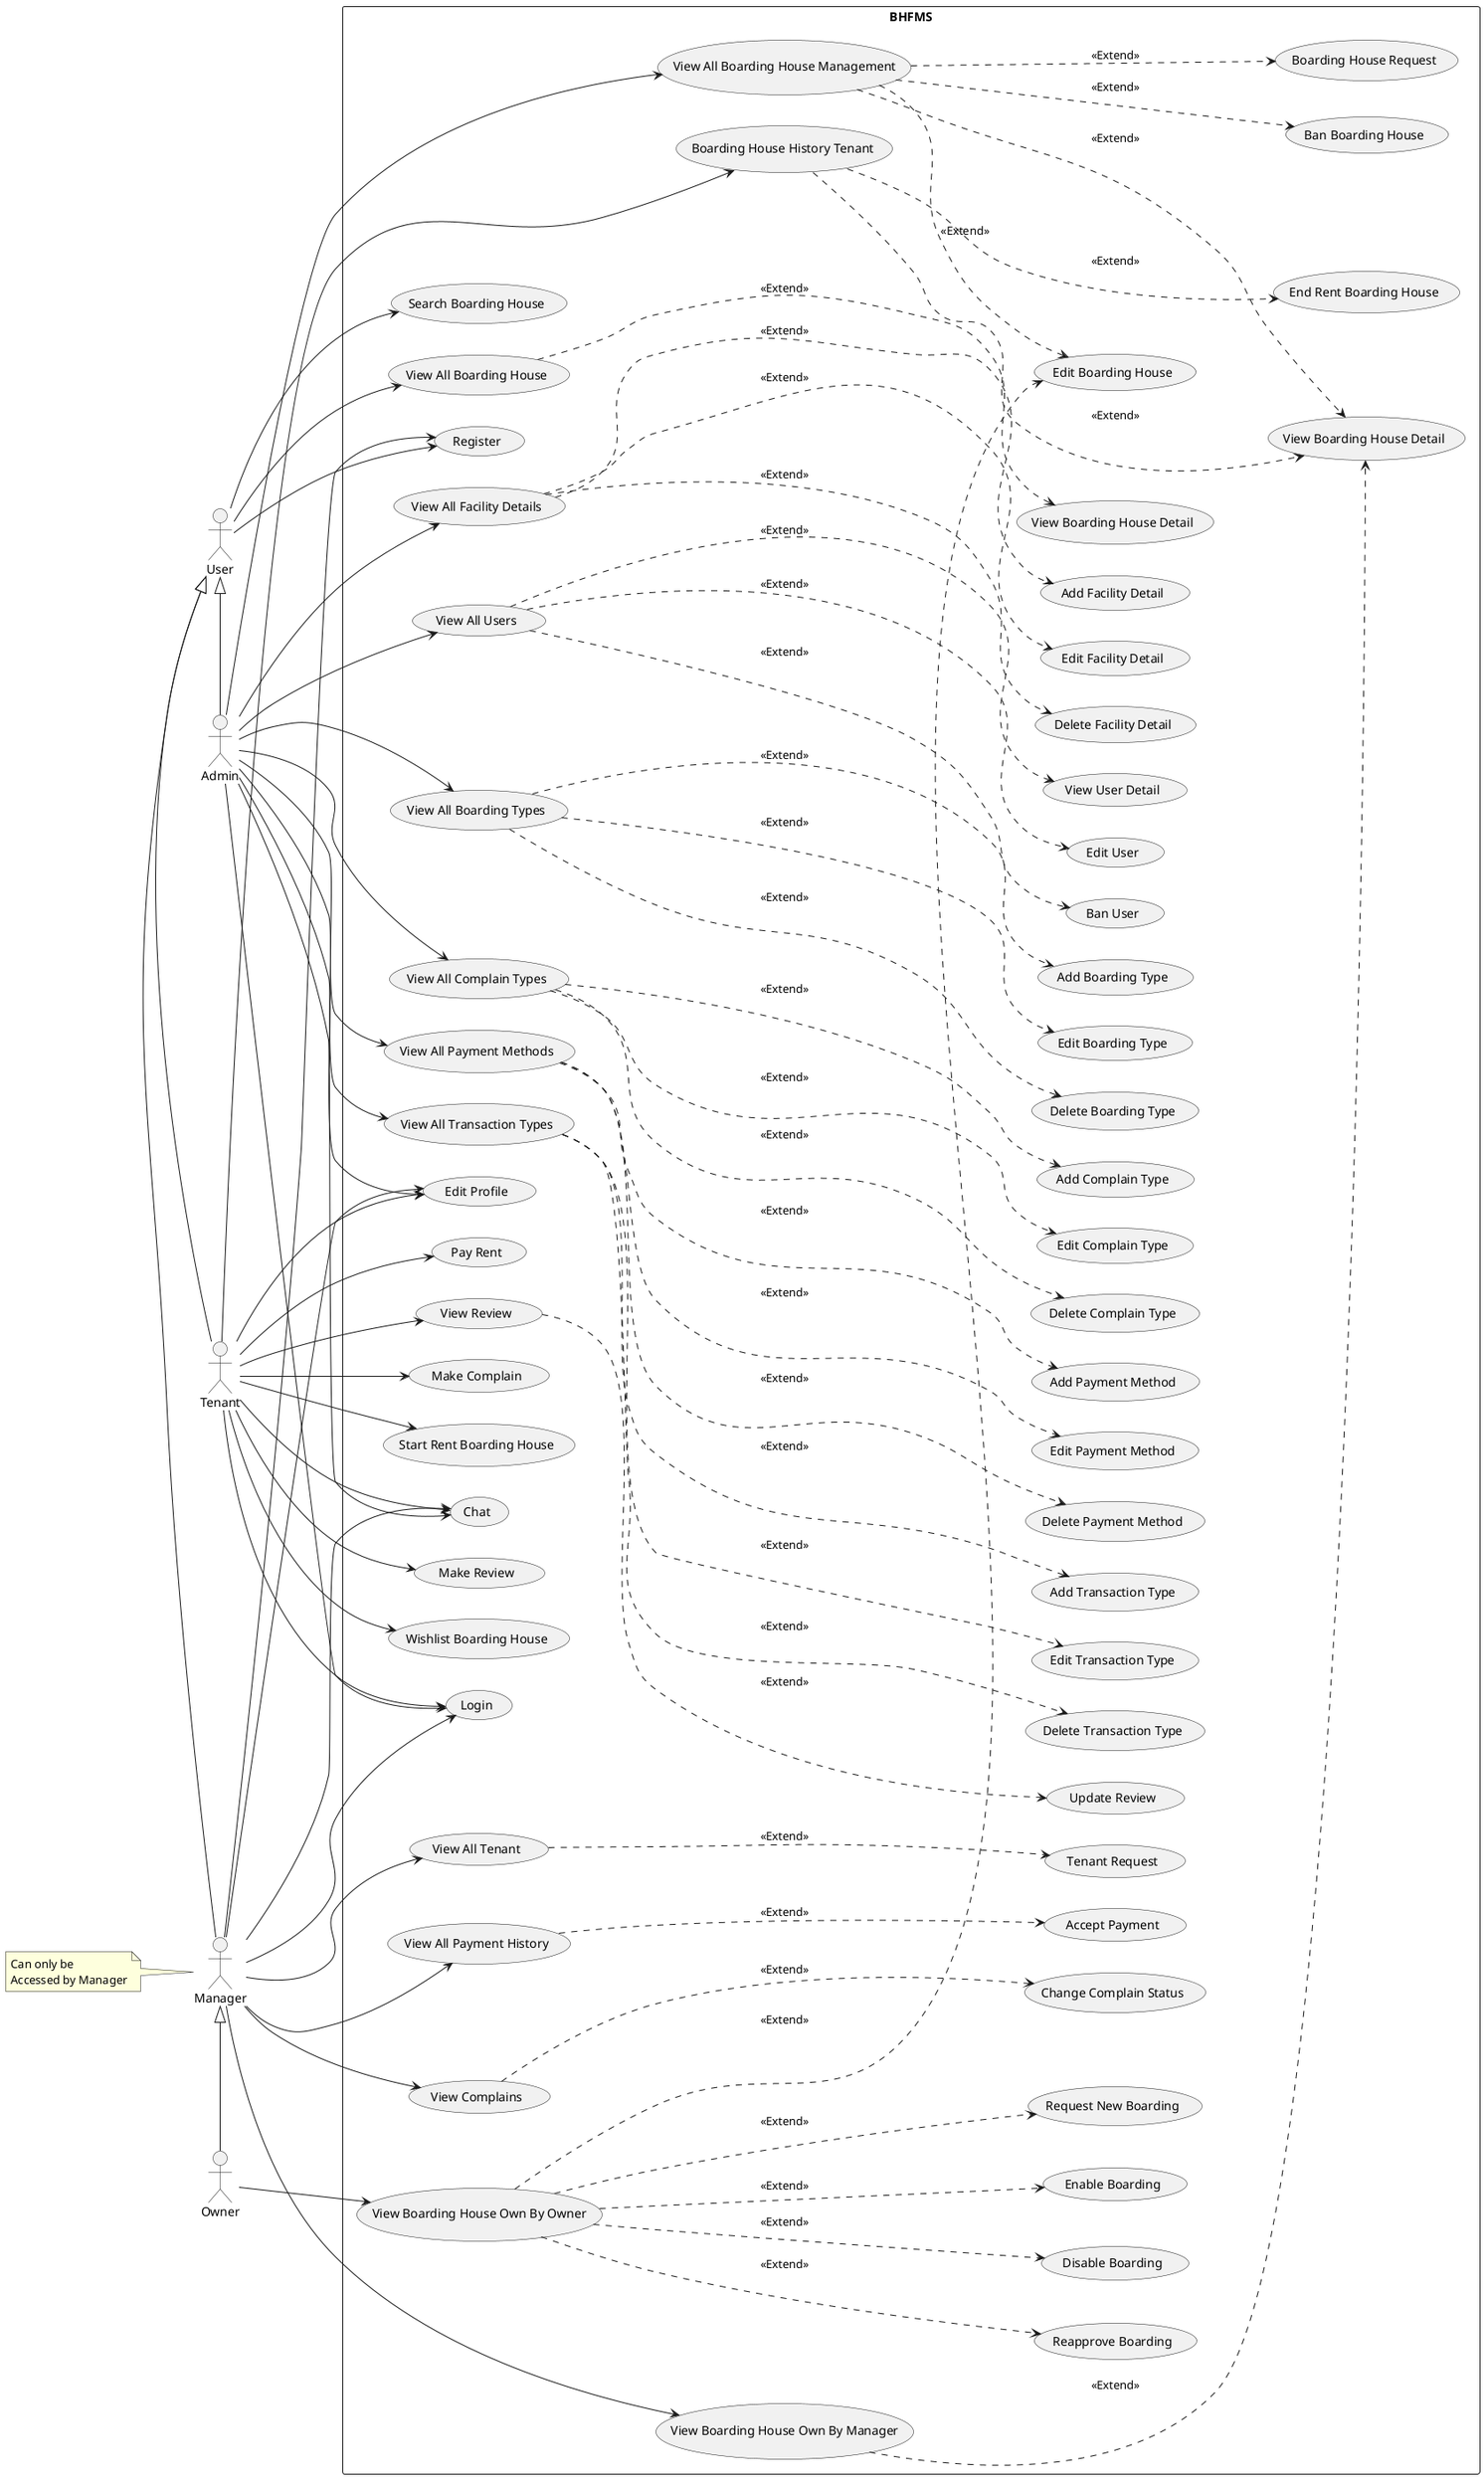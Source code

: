 @startuml
left to right direction

rectangle BHFMS {
    ' General'
    usecase (Chat) as cht
    usecase (Login) as lgn
    usecase (Register) as rgs
    usecase (Edit Profile) as edt_profile

    ' Manager'
    usecase (View Complains) as view_cmpln
    usecase (Change Complain Status) as chng_cmpln
    usecase (View All Tenant) as view_tenant
    usecase (Tenant Request) as accept_tenant
    usecase (View Boarding House Own By Manager) as view_bh_own_mng

    ' Boarding House Owner'
    usecase (Request New Boarding) as req_bh
    usecase (Reapprove Boarding) as reapv_bh
    usecase (Disable Boarding) as dis_bh
    usecase (Enable Boarding) as enb_bh
    usecase (Edit Boarding House) as edit_bh
    usecase (View Boarding House Own By Owner) as view_bh_own_own

    ' Tenant'
    usecase (Start Rent Boarding House) as rent_bh
    usecase (End Rent Boarding House) as end_rent_bh
    usecase (Wishlist Boarding House) as wish_bh
    usecase (Search Boarding House) as search_bh
    usecase (Pay Rent) as rpymnt
    usecase (Make Complain) as cmpln
    usecase (Make Review) as mk_rvw
    usecase (View Review) as vw_rvw
    usecase (Update Review) as update_rvw
    usecase (View All Boarding House) as show_bh_all
    usecase (View Boarding House Detail) as show_bh_detail
    usecase (Boarding House History Tenant) as view_bh_tenant


    ' Supervisor / Admin'
    usecase (View All Boarding House Management) as show_bh_admin
    usecase (Ban Boarding House) as del_bh_admin
    usecase (Boarding House Request) as aprv_bh_admin
    usecase (View Boarding House Detail) as view_bh

    usecase (View All Facility Details) as show_fcl_admin 
    usecase (Delete Facility Detail) as del_fcl_admin
    usecase (Edit Facility Detail) as edit_fcl_admin
    usecase (Add Facility Detail) as aprv_fcl_admin
    
    usecase (View All Users) as show_user_admin 
    usecase (Ban User) as del_user_admin
    usecase (Edit User) as edit_user_admin
    usecase (View User Detail) as view_user_admin

    usecase (View All Boarding Types) as show_btyp_admin 
    usecase (Delete Boarding Type) as del_btyp_admin
    usecase (Edit Boarding Type) as edit_btyp_admin
    usecase (Add Boarding Type) as aprv_btyp_admin

    usecase (View All Complain Types) as show_ctyp_admin 
    usecase (Delete Complain Type) as del_ctyp_admin
    usecase (Edit Complain Type) as edit_ctyp_admin
    usecase (Add Complain Type) as aprv_ctyp_admin

    usecase (View All Payment Methods) as show_pymtd_admin 
    usecase (Delete Payment Method) as del_pymtd_admin
    usecase (Edit Payment Method) as edit_pymtd_admin
    usecase (Add Payment Method) as aprv_pymtd_admin

    usecase (View All Transaction Types) as show_ttyp_admin 
    usecase (Delete Transaction Type) as del_ttyp_admin
    usecase (Edit Transaction Type) as edit_ttyp_admin
    usecase (Add Transaction Type) as aprv_ttyp_admin
    
    usecase (View All Payment History) as view_payment
    usecase (Accept Payment) as accpt_payment
}

actor :Owner: as own
actor :User: as user
actor :Tenant: as tenant
actor :Admin: as adm
actor :Manager: as mngr


adm ---> edt_profile
tenant ---> edt_profile
mngr ---> edt_profile

mngr ---> view_payment
view_payment ...> accpt_payment: <<Extend>>

user <|-right- mngr
mngr <|-right- own
user <|-right- tenant
user <|-right- adm




adm ---> lgn
tenant ---> lgn
mngr ---> lgn

adm ---> cht
tenant ---> cht
mngr ---> cht

user ---> rgs
mngr ---> rgs

adm ---> show_bh_admin
adm ---> show_fcl_admin

tenant ---> rpymnt
tenant ---> rent_bh
tenant ---> cmpln
tenant ---> mk_rvw
tenant ---> vw_rvw
tenant ---> wish_bh
tenant ---> view_bh_tenant
view_bh_tenant ...> view_bh: <<Extend>>
view_bh_tenant ...> end_rent_bh: <<Extend>>

user ---> show_bh_all
user ---> search_bh

vw_rvw ...> update_rvw: <<Extend>>
show_bh_all ...> show_bh_detail: <<Extend>>



view_cmpln ...> chng_cmpln: <<Extend>>
view_bh_own_own ...> edit_bh: <<Extend>>
show_bh_admin ..> edit_bh: <<Extend>>
own ---> view_bh_own_own
view_bh_own_own ...> req_bh: <<Extend>>
view_bh_own_own ...> reapv_bh: <<Extend>>
view_bh_own_own ...> dis_bh: <<Extend>>
view_bh_own_own ...> enb_bh: <<Extend>>

show_bh_admin ...> del_bh_admin: <<Extend>>

show_bh_admin ...> aprv_bh_admin: <<Extend>>
show_bh_admin ...> view_bh: <<Extend>>

show_fcl_admin ...> del_fcl_admin: <<Extend>>
show_fcl_admin ...> edit_fcl_admin: <<Extend>>
show_fcl_admin ...> aprv_fcl_admin: <<Extend>>

adm ---> show_user_admin
show_user_admin ...> del_user_admin: <<Extend>>
show_user_admin ...> edit_user_admin: <<Extend>>
show_user_admin ...> view_user_admin: <<Extend>>

adm ---> show_btyp_admin
show_btyp_admin ...> del_btyp_admin: <<Extend>>
show_btyp_admin ...> edit_btyp_admin: <<Extend>>
show_btyp_admin ...> aprv_btyp_admin: <<Extend>>

adm ---> show_ctyp_admin
show_ctyp_admin ...> del_ctyp_admin: <<Extend>>
show_ctyp_admin ...> edit_ctyp_admin: <<Extend>>
show_ctyp_admin ...> aprv_ctyp_admin: <<Extend>>

adm ---> show_pymtd_admin
show_pymtd_admin ...> del_pymtd_admin: <<Extend>>
show_pymtd_admin ...> edit_pymtd_admin: <<Extend>>
show_pymtd_admin ...> aprv_pymtd_admin: <<Extend>>

adm ---> show_ttyp_admin
show_ttyp_admin ...> del_ttyp_admin: <<Extend>>
show_ttyp_admin ...> edit_ttyp_admin: <<Extend>>
show_ttyp_admin ...> aprv_ttyp_admin: <<Extend>>

mngr -->view_tenant
mngr --> view_cmpln
mngr --> view_bh_own_mng
note left
Can only be 
Accessed by Manager
end note
view_bh_own_mng ...> view_bh: <<Extend>>


view_tenant ...>  accept_tenant: <<Extend>>
@enduml